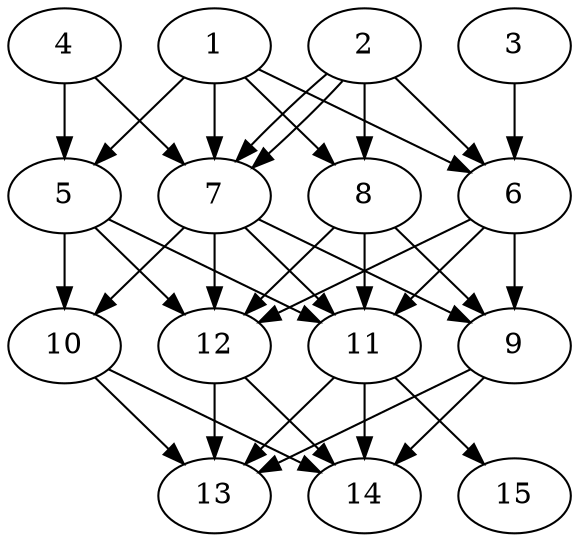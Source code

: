 // DAG automatically generated by daggen at Thu Oct  3 13:59:27 2019
// ./daggen --dot -n 15 --ccr 0.4 --fat 0.7 --regular 0.7 --density 0.9 --mindata 5242880 --maxdata 52428800 
digraph G {
  1 [size="38016000", alpha="0.08", expect_size="15206400"] 
  1 -> 5 [size ="15206400"]
  1 -> 6 [size ="15206400"]
  1 -> 7 [size ="15206400"]
  1 -> 8 [size ="15206400"]
  2 [size="113704960", alpha="0.19", expect_size="45481984"] 
  2 -> 6 [size ="45481984"]
  2 -> 7 [size ="45481984"]
  2 -> 7 [size ="45481984"]
  2 -> 8 [size ="45481984"]
  3 [size="23303680", alpha="0.04", expect_size="9321472"] 
  3 -> 6 [size ="9321472"]
  4 [size="80962560", alpha="0.01", expect_size="32385024"] 
  4 -> 5 [size ="32385024"]
  4 -> 7 [size ="32385024"]
  5 [size="75665920", alpha="0.20", expect_size="30266368"] 
  5 -> 10 [size ="30266368"]
  5 -> 11 [size ="30266368"]
  5 -> 12 [size ="30266368"]
  6 [size="19123200", alpha="0.01", expect_size="7649280"] 
  6 -> 9 [size ="7649280"]
  6 -> 11 [size ="7649280"]
  6 -> 12 [size ="7649280"]
  7 [size="119726080", alpha="0.06", expect_size="47890432"] 
  7 -> 9 [size ="47890432"]
  7 -> 10 [size ="47890432"]
  7 -> 11 [size ="47890432"]
  7 -> 12 [size ="47890432"]
  8 [size="81779200", alpha="0.16", expect_size="32711680"] 
  8 -> 9 [size ="32711680"]
  8 -> 11 [size ="32711680"]
  8 -> 12 [size ="32711680"]
  9 [size="45964800", alpha="0.11", expect_size="18385920"] 
  9 -> 13 [size ="18385920"]
  9 -> 14 [size ="18385920"]
  10 [size="65177600", alpha="0.14", expect_size="26071040"] 
  10 -> 13 [size ="26071040"]
  10 -> 14 [size ="26071040"]
  11 [size="76738560", alpha="0.17", expect_size="30695424"] 
  11 -> 13 [size ="30695424"]
  11 -> 14 [size ="30695424"]
  11 -> 15 [size ="30695424"]
  12 [size="122245120", alpha="0.08", expect_size="48898048"] 
  12 -> 13 [size ="48898048"]
  12 -> 14 [size ="48898048"]
  13 [size="115796480", alpha="0.13", expect_size="46318592"] 
  14 [size="21754880", alpha="0.05", expect_size="8701952"] 
  15 [size="25704960", alpha="0.00", expect_size="10281984"] 
}
